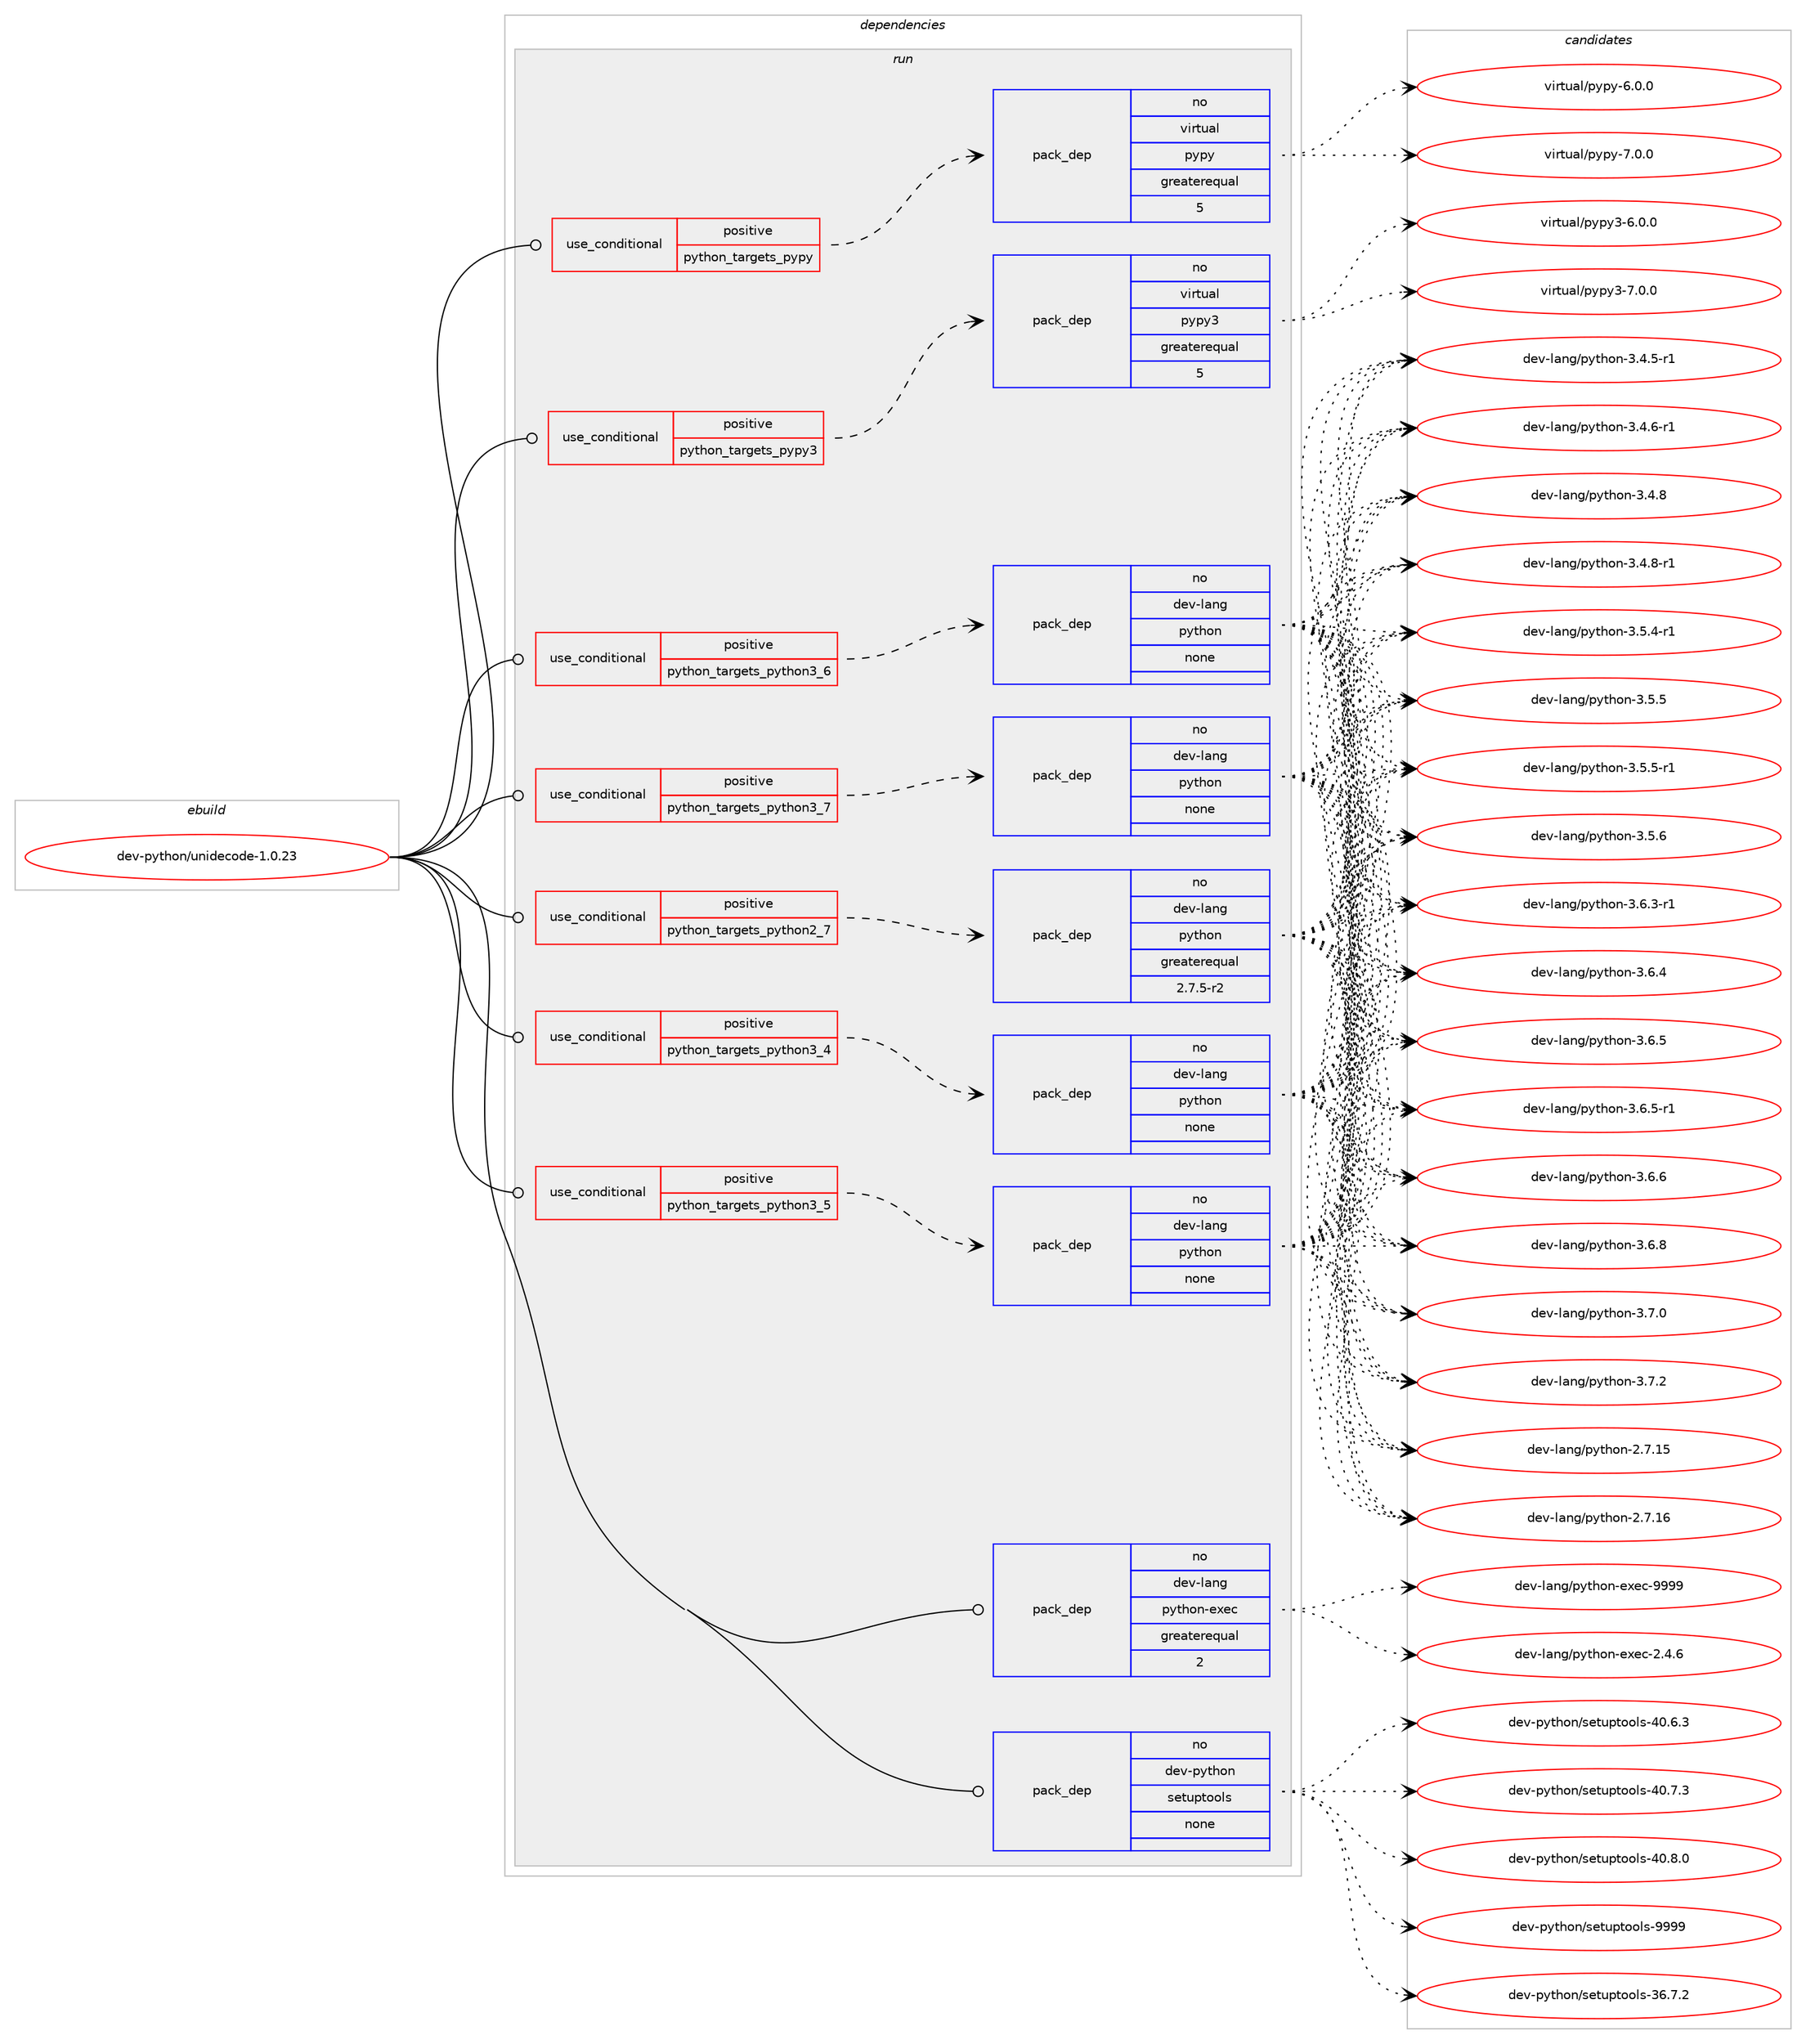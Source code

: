 digraph prolog {

# *************
# Graph options
# *************

newrank=true;
concentrate=true;
compound=true;
graph [rankdir=LR,fontname=Helvetica,fontsize=10,ranksep=1.5];#, ranksep=2.5, nodesep=0.2];
edge  [arrowhead=vee];
node  [fontname=Helvetica,fontsize=10];

# **********
# The ebuild
# **********

subgraph cluster_leftcol {
color=gray;
rank=same;
label=<<i>ebuild</i>>;
id [label="dev-python/unidecode-1.0.23", color=red, width=4, href="../dev-python/unidecode-1.0.23.svg"];
}

# ****************
# The dependencies
# ****************

subgraph cluster_midcol {
color=gray;
label=<<i>dependencies</i>>;
subgraph cluster_compile {
fillcolor="#eeeeee";
style=filled;
label=<<i>compile</i>>;
}
subgraph cluster_compileandrun {
fillcolor="#eeeeee";
style=filled;
label=<<i>compile and run</i>>;
}
subgraph cluster_run {
fillcolor="#eeeeee";
style=filled;
label=<<i>run</i>>;
subgraph cond386261 {
dependency1446280 [label=<<TABLE BORDER="0" CELLBORDER="1" CELLSPACING="0" CELLPADDING="4"><TR><TD ROWSPAN="3" CELLPADDING="10">use_conditional</TD></TR><TR><TD>positive</TD></TR><TR><TD>python_targets_pypy</TD></TR></TABLE>>, shape=none, color=red];
subgraph pack1036650 {
dependency1446281 [label=<<TABLE BORDER="0" CELLBORDER="1" CELLSPACING="0" CELLPADDING="4" WIDTH="220"><TR><TD ROWSPAN="6" CELLPADDING="30">pack_dep</TD></TR><TR><TD WIDTH="110">no</TD></TR><TR><TD>virtual</TD></TR><TR><TD>pypy</TD></TR><TR><TD>greaterequal</TD></TR><TR><TD>5</TD></TR></TABLE>>, shape=none, color=blue];
}
dependency1446280:e -> dependency1446281:w [weight=20,style="dashed",arrowhead="vee"];
}
id:e -> dependency1446280:w [weight=20,style="solid",arrowhead="odot"];
subgraph cond386262 {
dependency1446282 [label=<<TABLE BORDER="0" CELLBORDER="1" CELLSPACING="0" CELLPADDING="4"><TR><TD ROWSPAN="3" CELLPADDING="10">use_conditional</TD></TR><TR><TD>positive</TD></TR><TR><TD>python_targets_pypy3</TD></TR></TABLE>>, shape=none, color=red];
subgraph pack1036651 {
dependency1446283 [label=<<TABLE BORDER="0" CELLBORDER="1" CELLSPACING="0" CELLPADDING="4" WIDTH="220"><TR><TD ROWSPAN="6" CELLPADDING="30">pack_dep</TD></TR><TR><TD WIDTH="110">no</TD></TR><TR><TD>virtual</TD></TR><TR><TD>pypy3</TD></TR><TR><TD>greaterequal</TD></TR><TR><TD>5</TD></TR></TABLE>>, shape=none, color=blue];
}
dependency1446282:e -> dependency1446283:w [weight=20,style="dashed",arrowhead="vee"];
}
id:e -> dependency1446282:w [weight=20,style="solid",arrowhead="odot"];
subgraph cond386263 {
dependency1446284 [label=<<TABLE BORDER="0" CELLBORDER="1" CELLSPACING="0" CELLPADDING="4"><TR><TD ROWSPAN="3" CELLPADDING="10">use_conditional</TD></TR><TR><TD>positive</TD></TR><TR><TD>python_targets_python2_7</TD></TR></TABLE>>, shape=none, color=red];
subgraph pack1036652 {
dependency1446285 [label=<<TABLE BORDER="0" CELLBORDER="1" CELLSPACING="0" CELLPADDING="4" WIDTH="220"><TR><TD ROWSPAN="6" CELLPADDING="30">pack_dep</TD></TR><TR><TD WIDTH="110">no</TD></TR><TR><TD>dev-lang</TD></TR><TR><TD>python</TD></TR><TR><TD>greaterequal</TD></TR><TR><TD>2.7.5-r2</TD></TR></TABLE>>, shape=none, color=blue];
}
dependency1446284:e -> dependency1446285:w [weight=20,style="dashed",arrowhead="vee"];
}
id:e -> dependency1446284:w [weight=20,style="solid",arrowhead="odot"];
subgraph cond386264 {
dependency1446286 [label=<<TABLE BORDER="0" CELLBORDER="1" CELLSPACING="0" CELLPADDING="4"><TR><TD ROWSPAN="3" CELLPADDING="10">use_conditional</TD></TR><TR><TD>positive</TD></TR><TR><TD>python_targets_python3_4</TD></TR></TABLE>>, shape=none, color=red];
subgraph pack1036653 {
dependency1446287 [label=<<TABLE BORDER="0" CELLBORDER="1" CELLSPACING="0" CELLPADDING="4" WIDTH="220"><TR><TD ROWSPAN="6" CELLPADDING="30">pack_dep</TD></TR><TR><TD WIDTH="110">no</TD></TR><TR><TD>dev-lang</TD></TR><TR><TD>python</TD></TR><TR><TD>none</TD></TR><TR><TD></TD></TR></TABLE>>, shape=none, color=blue];
}
dependency1446286:e -> dependency1446287:w [weight=20,style="dashed",arrowhead="vee"];
}
id:e -> dependency1446286:w [weight=20,style="solid",arrowhead="odot"];
subgraph cond386265 {
dependency1446288 [label=<<TABLE BORDER="0" CELLBORDER="1" CELLSPACING="0" CELLPADDING="4"><TR><TD ROWSPAN="3" CELLPADDING="10">use_conditional</TD></TR><TR><TD>positive</TD></TR><TR><TD>python_targets_python3_5</TD></TR></TABLE>>, shape=none, color=red];
subgraph pack1036654 {
dependency1446289 [label=<<TABLE BORDER="0" CELLBORDER="1" CELLSPACING="0" CELLPADDING="4" WIDTH="220"><TR><TD ROWSPAN="6" CELLPADDING="30">pack_dep</TD></TR><TR><TD WIDTH="110">no</TD></TR><TR><TD>dev-lang</TD></TR><TR><TD>python</TD></TR><TR><TD>none</TD></TR><TR><TD></TD></TR></TABLE>>, shape=none, color=blue];
}
dependency1446288:e -> dependency1446289:w [weight=20,style="dashed",arrowhead="vee"];
}
id:e -> dependency1446288:w [weight=20,style="solid",arrowhead="odot"];
subgraph cond386266 {
dependency1446290 [label=<<TABLE BORDER="0" CELLBORDER="1" CELLSPACING="0" CELLPADDING="4"><TR><TD ROWSPAN="3" CELLPADDING="10">use_conditional</TD></TR><TR><TD>positive</TD></TR><TR><TD>python_targets_python3_6</TD></TR></TABLE>>, shape=none, color=red];
subgraph pack1036655 {
dependency1446291 [label=<<TABLE BORDER="0" CELLBORDER="1" CELLSPACING="0" CELLPADDING="4" WIDTH="220"><TR><TD ROWSPAN="6" CELLPADDING="30">pack_dep</TD></TR><TR><TD WIDTH="110">no</TD></TR><TR><TD>dev-lang</TD></TR><TR><TD>python</TD></TR><TR><TD>none</TD></TR><TR><TD></TD></TR></TABLE>>, shape=none, color=blue];
}
dependency1446290:e -> dependency1446291:w [weight=20,style="dashed",arrowhead="vee"];
}
id:e -> dependency1446290:w [weight=20,style="solid",arrowhead="odot"];
subgraph cond386267 {
dependency1446292 [label=<<TABLE BORDER="0" CELLBORDER="1" CELLSPACING="0" CELLPADDING="4"><TR><TD ROWSPAN="3" CELLPADDING="10">use_conditional</TD></TR><TR><TD>positive</TD></TR><TR><TD>python_targets_python3_7</TD></TR></TABLE>>, shape=none, color=red];
subgraph pack1036656 {
dependency1446293 [label=<<TABLE BORDER="0" CELLBORDER="1" CELLSPACING="0" CELLPADDING="4" WIDTH="220"><TR><TD ROWSPAN="6" CELLPADDING="30">pack_dep</TD></TR><TR><TD WIDTH="110">no</TD></TR><TR><TD>dev-lang</TD></TR><TR><TD>python</TD></TR><TR><TD>none</TD></TR><TR><TD></TD></TR></TABLE>>, shape=none, color=blue];
}
dependency1446292:e -> dependency1446293:w [weight=20,style="dashed",arrowhead="vee"];
}
id:e -> dependency1446292:w [weight=20,style="solid",arrowhead="odot"];
subgraph pack1036657 {
dependency1446294 [label=<<TABLE BORDER="0" CELLBORDER="1" CELLSPACING="0" CELLPADDING="4" WIDTH="220"><TR><TD ROWSPAN="6" CELLPADDING="30">pack_dep</TD></TR><TR><TD WIDTH="110">no</TD></TR><TR><TD>dev-lang</TD></TR><TR><TD>python-exec</TD></TR><TR><TD>greaterequal</TD></TR><TR><TD>2</TD></TR></TABLE>>, shape=none, color=blue];
}
id:e -> dependency1446294:w [weight=20,style="solid",arrowhead="odot"];
subgraph pack1036658 {
dependency1446295 [label=<<TABLE BORDER="0" CELLBORDER="1" CELLSPACING="0" CELLPADDING="4" WIDTH="220"><TR><TD ROWSPAN="6" CELLPADDING="30">pack_dep</TD></TR><TR><TD WIDTH="110">no</TD></TR><TR><TD>dev-python</TD></TR><TR><TD>setuptools</TD></TR><TR><TD>none</TD></TR><TR><TD></TD></TR></TABLE>>, shape=none, color=blue];
}
id:e -> dependency1446295:w [weight=20,style="solid",arrowhead="odot"];
}
}

# **************
# The candidates
# **************

subgraph cluster_choices {
rank=same;
color=gray;
label=<<i>candidates</i>>;

subgraph choice1036650 {
color=black;
nodesep=1;
choice1181051141161179710847112121112121455446484648 [label="virtual/pypy-6.0.0", color=red, width=4,href="../virtual/pypy-6.0.0.svg"];
choice1181051141161179710847112121112121455546484648 [label="virtual/pypy-7.0.0", color=red, width=4,href="../virtual/pypy-7.0.0.svg"];
dependency1446281:e -> choice1181051141161179710847112121112121455446484648:w [style=dotted,weight="100"];
dependency1446281:e -> choice1181051141161179710847112121112121455546484648:w [style=dotted,weight="100"];
}
subgraph choice1036651 {
color=black;
nodesep=1;
choice118105114116117971084711212111212151455446484648 [label="virtual/pypy3-6.0.0", color=red, width=4,href="../virtual/pypy3-6.0.0.svg"];
choice118105114116117971084711212111212151455546484648 [label="virtual/pypy3-7.0.0", color=red, width=4,href="../virtual/pypy3-7.0.0.svg"];
dependency1446283:e -> choice118105114116117971084711212111212151455446484648:w [style=dotted,weight="100"];
dependency1446283:e -> choice118105114116117971084711212111212151455546484648:w [style=dotted,weight="100"];
}
subgraph choice1036652 {
color=black;
nodesep=1;
choice10010111845108971101034711212111610411111045504655464953 [label="dev-lang/python-2.7.15", color=red, width=4,href="../dev-lang/python-2.7.15.svg"];
choice10010111845108971101034711212111610411111045504655464954 [label="dev-lang/python-2.7.16", color=red, width=4,href="../dev-lang/python-2.7.16.svg"];
choice1001011184510897110103471121211161041111104551465246534511449 [label="dev-lang/python-3.4.5-r1", color=red, width=4,href="../dev-lang/python-3.4.5-r1.svg"];
choice1001011184510897110103471121211161041111104551465246544511449 [label="dev-lang/python-3.4.6-r1", color=red, width=4,href="../dev-lang/python-3.4.6-r1.svg"];
choice100101118451089711010347112121116104111110455146524656 [label="dev-lang/python-3.4.8", color=red, width=4,href="../dev-lang/python-3.4.8.svg"];
choice1001011184510897110103471121211161041111104551465246564511449 [label="dev-lang/python-3.4.8-r1", color=red, width=4,href="../dev-lang/python-3.4.8-r1.svg"];
choice1001011184510897110103471121211161041111104551465346524511449 [label="dev-lang/python-3.5.4-r1", color=red, width=4,href="../dev-lang/python-3.5.4-r1.svg"];
choice100101118451089711010347112121116104111110455146534653 [label="dev-lang/python-3.5.5", color=red, width=4,href="../dev-lang/python-3.5.5.svg"];
choice1001011184510897110103471121211161041111104551465346534511449 [label="dev-lang/python-3.5.5-r1", color=red, width=4,href="../dev-lang/python-3.5.5-r1.svg"];
choice100101118451089711010347112121116104111110455146534654 [label="dev-lang/python-3.5.6", color=red, width=4,href="../dev-lang/python-3.5.6.svg"];
choice1001011184510897110103471121211161041111104551465446514511449 [label="dev-lang/python-3.6.3-r1", color=red, width=4,href="../dev-lang/python-3.6.3-r1.svg"];
choice100101118451089711010347112121116104111110455146544652 [label="dev-lang/python-3.6.4", color=red, width=4,href="../dev-lang/python-3.6.4.svg"];
choice100101118451089711010347112121116104111110455146544653 [label="dev-lang/python-3.6.5", color=red, width=4,href="../dev-lang/python-3.6.5.svg"];
choice1001011184510897110103471121211161041111104551465446534511449 [label="dev-lang/python-3.6.5-r1", color=red, width=4,href="../dev-lang/python-3.6.5-r1.svg"];
choice100101118451089711010347112121116104111110455146544654 [label="dev-lang/python-3.6.6", color=red, width=4,href="../dev-lang/python-3.6.6.svg"];
choice100101118451089711010347112121116104111110455146544656 [label="dev-lang/python-3.6.8", color=red, width=4,href="../dev-lang/python-3.6.8.svg"];
choice100101118451089711010347112121116104111110455146554648 [label="dev-lang/python-3.7.0", color=red, width=4,href="../dev-lang/python-3.7.0.svg"];
choice100101118451089711010347112121116104111110455146554650 [label="dev-lang/python-3.7.2", color=red, width=4,href="../dev-lang/python-3.7.2.svg"];
dependency1446285:e -> choice10010111845108971101034711212111610411111045504655464953:w [style=dotted,weight="100"];
dependency1446285:e -> choice10010111845108971101034711212111610411111045504655464954:w [style=dotted,weight="100"];
dependency1446285:e -> choice1001011184510897110103471121211161041111104551465246534511449:w [style=dotted,weight="100"];
dependency1446285:e -> choice1001011184510897110103471121211161041111104551465246544511449:w [style=dotted,weight="100"];
dependency1446285:e -> choice100101118451089711010347112121116104111110455146524656:w [style=dotted,weight="100"];
dependency1446285:e -> choice1001011184510897110103471121211161041111104551465246564511449:w [style=dotted,weight="100"];
dependency1446285:e -> choice1001011184510897110103471121211161041111104551465346524511449:w [style=dotted,weight="100"];
dependency1446285:e -> choice100101118451089711010347112121116104111110455146534653:w [style=dotted,weight="100"];
dependency1446285:e -> choice1001011184510897110103471121211161041111104551465346534511449:w [style=dotted,weight="100"];
dependency1446285:e -> choice100101118451089711010347112121116104111110455146534654:w [style=dotted,weight="100"];
dependency1446285:e -> choice1001011184510897110103471121211161041111104551465446514511449:w [style=dotted,weight="100"];
dependency1446285:e -> choice100101118451089711010347112121116104111110455146544652:w [style=dotted,weight="100"];
dependency1446285:e -> choice100101118451089711010347112121116104111110455146544653:w [style=dotted,weight="100"];
dependency1446285:e -> choice1001011184510897110103471121211161041111104551465446534511449:w [style=dotted,weight="100"];
dependency1446285:e -> choice100101118451089711010347112121116104111110455146544654:w [style=dotted,weight="100"];
dependency1446285:e -> choice100101118451089711010347112121116104111110455146544656:w [style=dotted,weight="100"];
dependency1446285:e -> choice100101118451089711010347112121116104111110455146554648:w [style=dotted,weight="100"];
dependency1446285:e -> choice100101118451089711010347112121116104111110455146554650:w [style=dotted,weight="100"];
}
subgraph choice1036653 {
color=black;
nodesep=1;
choice10010111845108971101034711212111610411111045504655464953 [label="dev-lang/python-2.7.15", color=red, width=4,href="../dev-lang/python-2.7.15.svg"];
choice10010111845108971101034711212111610411111045504655464954 [label="dev-lang/python-2.7.16", color=red, width=4,href="../dev-lang/python-2.7.16.svg"];
choice1001011184510897110103471121211161041111104551465246534511449 [label="dev-lang/python-3.4.5-r1", color=red, width=4,href="../dev-lang/python-3.4.5-r1.svg"];
choice1001011184510897110103471121211161041111104551465246544511449 [label="dev-lang/python-3.4.6-r1", color=red, width=4,href="../dev-lang/python-3.4.6-r1.svg"];
choice100101118451089711010347112121116104111110455146524656 [label="dev-lang/python-3.4.8", color=red, width=4,href="../dev-lang/python-3.4.8.svg"];
choice1001011184510897110103471121211161041111104551465246564511449 [label="dev-lang/python-3.4.8-r1", color=red, width=4,href="../dev-lang/python-3.4.8-r1.svg"];
choice1001011184510897110103471121211161041111104551465346524511449 [label="dev-lang/python-3.5.4-r1", color=red, width=4,href="../dev-lang/python-3.5.4-r1.svg"];
choice100101118451089711010347112121116104111110455146534653 [label="dev-lang/python-3.5.5", color=red, width=4,href="../dev-lang/python-3.5.5.svg"];
choice1001011184510897110103471121211161041111104551465346534511449 [label="dev-lang/python-3.5.5-r1", color=red, width=4,href="../dev-lang/python-3.5.5-r1.svg"];
choice100101118451089711010347112121116104111110455146534654 [label="dev-lang/python-3.5.6", color=red, width=4,href="../dev-lang/python-3.5.6.svg"];
choice1001011184510897110103471121211161041111104551465446514511449 [label="dev-lang/python-3.6.3-r1", color=red, width=4,href="../dev-lang/python-3.6.3-r1.svg"];
choice100101118451089711010347112121116104111110455146544652 [label="dev-lang/python-3.6.4", color=red, width=4,href="../dev-lang/python-3.6.4.svg"];
choice100101118451089711010347112121116104111110455146544653 [label="dev-lang/python-3.6.5", color=red, width=4,href="../dev-lang/python-3.6.5.svg"];
choice1001011184510897110103471121211161041111104551465446534511449 [label="dev-lang/python-3.6.5-r1", color=red, width=4,href="../dev-lang/python-3.6.5-r1.svg"];
choice100101118451089711010347112121116104111110455146544654 [label="dev-lang/python-3.6.6", color=red, width=4,href="../dev-lang/python-3.6.6.svg"];
choice100101118451089711010347112121116104111110455146544656 [label="dev-lang/python-3.6.8", color=red, width=4,href="../dev-lang/python-3.6.8.svg"];
choice100101118451089711010347112121116104111110455146554648 [label="dev-lang/python-3.7.0", color=red, width=4,href="../dev-lang/python-3.7.0.svg"];
choice100101118451089711010347112121116104111110455146554650 [label="dev-lang/python-3.7.2", color=red, width=4,href="../dev-lang/python-3.7.2.svg"];
dependency1446287:e -> choice10010111845108971101034711212111610411111045504655464953:w [style=dotted,weight="100"];
dependency1446287:e -> choice10010111845108971101034711212111610411111045504655464954:w [style=dotted,weight="100"];
dependency1446287:e -> choice1001011184510897110103471121211161041111104551465246534511449:w [style=dotted,weight="100"];
dependency1446287:e -> choice1001011184510897110103471121211161041111104551465246544511449:w [style=dotted,weight="100"];
dependency1446287:e -> choice100101118451089711010347112121116104111110455146524656:w [style=dotted,weight="100"];
dependency1446287:e -> choice1001011184510897110103471121211161041111104551465246564511449:w [style=dotted,weight="100"];
dependency1446287:e -> choice1001011184510897110103471121211161041111104551465346524511449:w [style=dotted,weight="100"];
dependency1446287:e -> choice100101118451089711010347112121116104111110455146534653:w [style=dotted,weight="100"];
dependency1446287:e -> choice1001011184510897110103471121211161041111104551465346534511449:w [style=dotted,weight="100"];
dependency1446287:e -> choice100101118451089711010347112121116104111110455146534654:w [style=dotted,weight="100"];
dependency1446287:e -> choice1001011184510897110103471121211161041111104551465446514511449:w [style=dotted,weight="100"];
dependency1446287:e -> choice100101118451089711010347112121116104111110455146544652:w [style=dotted,weight="100"];
dependency1446287:e -> choice100101118451089711010347112121116104111110455146544653:w [style=dotted,weight="100"];
dependency1446287:e -> choice1001011184510897110103471121211161041111104551465446534511449:w [style=dotted,weight="100"];
dependency1446287:e -> choice100101118451089711010347112121116104111110455146544654:w [style=dotted,weight="100"];
dependency1446287:e -> choice100101118451089711010347112121116104111110455146544656:w [style=dotted,weight="100"];
dependency1446287:e -> choice100101118451089711010347112121116104111110455146554648:w [style=dotted,weight="100"];
dependency1446287:e -> choice100101118451089711010347112121116104111110455146554650:w [style=dotted,weight="100"];
}
subgraph choice1036654 {
color=black;
nodesep=1;
choice10010111845108971101034711212111610411111045504655464953 [label="dev-lang/python-2.7.15", color=red, width=4,href="../dev-lang/python-2.7.15.svg"];
choice10010111845108971101034711212111610411111045504655464954 [label="dev-lang/python-2.7.16", color=red, width=4,href="../dev-lang/python-2.7.16.svg"];
choice1001011184510897110103471121211161041111104551465246534511449 [label="dev-lang/python-3.4.5-r1", color=red, width=4,href="../dev-lang/python-3.4.5-r1.svg"];
choice1001011184510897110103471121211161041111104551465246544511449 [label="dev-lang/python-3.4.6-r1", color=red, width=4,href="../dev-lang/python-3.4.6-r1.svg"];
choice100101118451089711010347112121116104111110455146524656 [label="dev-lang/python-3.4.8", color=red, width=4,href="../dev-lang/python-3.4.8.svg"];
choice1001011184510897110103471121211161041111104551465246564511449 [label="dev-lang/python-3.4.8-r1", color=red, width=4,href="../dev-lang/python-3.4.8-r1.svg"];
choice1001011184510897110103471121211161041111104551465346524511449 [label="dev-lang/python-3.5.4-r1", color=red, width=4,href="../dev-lang/python-3.5.4-r1.svg"];
choice100101118451089711010347112121116104111110455146534653 [label="dev-lang/python-3.5.5", color=red, width=4,href="../dev-lang/python-3.5.5.svg"];
choice1001011184510897110103471121211161041111104551465346534511449 [label="dev-lang/python-3.5.5-r1", color=red, width=4,href="../dev-lang/python-3.5.5-r1.svg"];
choice100101118451089711010347112121116104111110455146534654 [label="dev-lang/python-3.5.6", color=red, width=4,href="../dev-lang/python-3.5.6.svg"];
choice1001011184510897110103471121211161041111104551465446514511449 [label="dev-lang/python-3.6.3-r1", color=red, width=4,href="../dev-lang/python-3.6.3-r1.svg"];
choice100101118451089711010347112121116104111110455146544652 [label="dev-lang/python-3.6.4", color=red, width=4,href="../dev-lang/python-3.6.4.svg"];
choice100101118451089711010347112121116104111110455146544653 [label="dev-lang/python-3.6.5", color=red, width=4,href="../dev-lang/python-3.6.5.svg"];
choice1001011184510897110103471121211161041111104551465446534511449 [label="dev-lang/python-3.6.5-r1", color=red, width=4,href="../dev-lang/python-3.6.5-r1.svg"];
choice100101118451089711010347112121116104111110455146544654 [label="dev-lang/python-3.6.6", color=red, width=4,href="../dev-lang/python-3.6.6.svg"];
choice100101118451089711010347112121116104111110455146544656 [label="dev-lang/python-3.6.8", color=red, width=4,href="../dev-lang/python-3.6.8.svg"];
choice100101118451089711010347112121116104111110455146554648 [label="dev-lang/python-3.7.0", color=red, width=4,href="../dev-lang/python-3.7.0.svg"];
choice100101118451089711010347112121116104111110455146554650 [label="dev-lang/python-3.7.2", color=red, width=4,href="../dev-lang/python-3.7.2.svg"];
dependency1446289:e -> choice10010111845108971101034711212111610411111045504655464953:w [style=dotted,weight="100"];
dependency1446289:e -> choice10010111845108971101034711212111610411111045504655464954:w [style=dotted,weight="100"];
dependency1446289:e -> choice1001011184510897110103471121211161041111104551465246534511449:w [style=dotted,weight="100"];
dependency1446289:e -> choice1001011184510897110103471121211161041111104551465246544511449:w [style=dotted,weight="100"];
dependency1446289:e -> choice100101118451089711010347112121116104111110455146524656:w [style=dotted,weight="100"];
dependency1446289:e -> choice1001011184510897110103471121211161041111104551465246564511449:w [style=dotted,weight="100"];
dependency1446289:e -> choice1001011184510897110103471121211161041111104551465346524511449:w [style=dotted,weight="100"];
dependency1446289:e -> choice100101118451089711010347112121116104111110455146534653:w [style=dotted,weight="100"];
dependency1446289:e -> choice1001011184510897110103471121211161041111104551465346534511449:w [style=dotted,weight="100"];
dependency1446289:e -> choice100101118451089711010347112121116104111110455146534654:w [style=dotted,weight="100"];
dependency1446289:e -> choice1001011184510897110103471121211161041111104551465446514511449:w [style=dotted,weight="100"];
dependency1446289:e -> choice100101118451089711010347112121116104111110455146544652:w [style=dotted,weight="100"];
dependency1446289:e -> choice100101118451089711010347112121116104111110455146544653:w [style=dotted,weight="100"];
dependency1446289:e -> choice1001011184510897110103471121211161041111104551465446534511449:w [style=dotted,weight="100"];
dependency1446289:e -> choice100101118451089711010347112121116104111110455146544654:w [style=dotted,weight="100"];
dependency1446289:e -> choice100101118451089711010347112121116104111110455146544656:w [style=dotted,weight="100"];
dependency1446289:e -> choice100101118451089711010347112121116104111110455146554648:w [style=dotted,weight="100"];
dependency1446289:e -> choice100101118451089711010347112121116104111110455146554650:w [style=dotted,weight="100"];
}
subgraph choice1036655 {
color=black;
nodesep=1;
choice10010111845108971101034711212111610411111045504655464953 [label="dev-lang/python-2.7.15", color=red, width=4,href="../dev-lang/python-2.7.15.svg"];
choice10010111845108971101034711212111610411111045504655464954 [label="dev-lang/python-2.7.16", color=red, width=4,href="../dev-lang/python-2.7.16.svg"];
choice1001011184510897110103471121211161041111104551465246534511449 [label="dev-lang/python-3.4.5-r1", color=red, width=4,href="../dev-lang/python-3.4.5-r1.svg"];
choice1001011184510897110103471121211161041111104551465246544511449 [label="dev-lang/python-3.4.6-r1", color=red, width=4,href="../dev-lang/python-3.4.6-r1.svg"];
choice100101118451089711010347112121116104111110455146524656 [label="dev-lang/python-3.4.8", color=red, width=4,href="../dev-lang/python-3.4.8.svg"];
choice1001011184510897110103471121211161041111104551465246564511449 [label="dev-lang/python-3.4.8-r1", color=red, width=4,href="../dev-lang/python-3.4.8-r1.svg"];
choice1001011184510897110103471121211161041111104551465346524511449 [label="dev-lang/python-3.5.4-r1", color=red, width=4,href="../dev-lang/python-3.5.4-r1.svg"];
choice100101118451089711010347112121116104111110455146534653 [label="dev-lang/python-3.5.5", color=red, width=4,href="../dev-lang/python-3.5.5.svg"];
choice1001011184510897110103471121211161041111104551465346534511449 [label="dev-lang/python-3.5.5-r1", color=red, width=4,href="../dev-lang/python-3.5.5-r1.svg"];
choice100101118451089711010347112121116104111110455146534654 [label="dev-lang/python-3.5.6", color=red, width=4,href="../dev-lang/python-3.5.6.svg"];
choice1001011184510897110103471121211161041111104551465446514511449 [label="dev-lang/python-3.6.3-r1", color=red, width=4,href="../dev-lang/python-3.6.3-r1.svg"];
choice100101118451089711010347112121116104111110455146544652 [label="dev-lang/python-3.6.4", color=red, width=4,href="../dev-lang/python-3.6.4.svg"];
choice100101118451089711010347112121116104111110455146544653 [label="dev-lang/python-3.6.5", color=red, width=4,href="../dev-lang/python-3.6.5.svg"];
choice1001011184510897110103471121211161041111104551465446534511449 [label="dev-lang/python-3.6.5-r1", color=red, width=4,href="../dev-lang/python-3.6.5-r1.svg"];
choice100101118451089711010347112121116104111110455146544654 [label="dev-lang/python-3.6.6", color=red, width=4,href="../dev-lang/python-3.6.6.svg"];
choice100101118451089711010347112121116104111110455146544656 [label="dev-lang/python-3.6.8", color=red, width=4,href="../dev-lang/python-3.6.8.svg"];
choice100101118451089711010347112121116104111110455146554648 [label="dev-lang/python-3.7.0", color=red, width=4,href="../dev-lang/python-3.7.0.svg"];
choice100101118451089711010347112121116104111110455146554650 [label="dev-lang/python-3.7.2", color=red, width=4,href="../dev-lang/python-3.7.2.svg"];
dependency1446291:e -> choice10010111845108971101034711212111610411111045504655464953:w [style=dotted,weight="100"];
dependency1446291:e -> choice10010111845108971101034711212111610411111045504655464954:w [style=dotted,weight="100"];
dependency1446291:e -> choice1001011184510897110103471121211161041111104551465246534511449:w [style=dotted,weight="100"];
dependency1446291:e -> choice1001011184510897110103471121211161041111104551465246544511449:w [style=dotted,weight="100"];
dependency1446291:e -> choice100101118451089711010347112121116104111110455146524656:w [style=dotted,weight="100"];
dependency1446291:e -> choice1001011184510897110103471121211161041111104551465246564511449:w [style=dotted,weight="100"];
dependency1446291:e -> choice1001011184510897110103471121211161041111104551465346524511449:w [style=dotted,weight="100"];
dependency1446291:e -> choice100101118451089711010347112121116104111110455146534653:w [style=dotted,weight="100"];
dependency1446291:e -> choice1001011184510897110103471121211161041111104551465346534511449:w [style=dotted,weight="100"];
dependency1446291:e -> choice100101118451089711010347112121116104111110455146534654:w [style=dotted,weight="100"];
dependency1446291:e -> choice1001011184510897110103471121211161041111104551465446514511449:w [style=dotted,weight="100"];
dependency1446291:e -> choice100101118451089711010347112121116104111110455146544652:w [style=dotted,weight="100"];
dependency1446291:e -> choice100101118451089711010347112121116104111110455146544653:w [style=dotted,weight="100"];
dependency1446291:e -> choice1001011184510897110103471121211161041111104551465446534511449:w [style=dotted,weight="100"];
dependency1446291:e -> choice100101118451089711010347112121116104111110455146544654:w [style=dotted,weight="100"];
dependency1446291:e -> choice100101118451089711010347112121116104111110455146544656:w [style=dotted,weight="100"];
dependency1446291:e -> choice100101118451089711010347112121116104111110455146554648:w [style=dotted,weight="100"];
dependency1446291:e -> choice100101118451089711010347112121116104111110455146554650:w [style=dotted,weight="100"];
}
subgraph choice1036656 {
color=black;
nodesep=1;
choice10010111845108971101034711212111610411111045504655464953 [label="dev-lang/python-2.7.15", color=red, width=4,href="../dev-lang/python-2.7.15.svg"];
choice10010111845108971101034711212111610411111045504655464954 [label="dev-lang/python-2.7.16", color=red, width=4,href="../dev-lang/python-2.7.16.svg"];
choice1001011184510897110103471121211161041111104551465246534511449 [label="dev-lang/python-3.4.5-r1", color=red, width=4,href="../dev-lang/python-3.4.5-r1.svg"];
choice1001011184510897110103471121211161041111104551465246544511449 [label="dev-lang/python-3.4.6-r1", color=red, width=4,href="../dev-lang/python-3.4.6-r1.svg"];
choice100101118451089711010347112121116104111110455146524656 [label="dev-lang/python-3.4.8", color=red, width=4,href="../dev-lang/python-3.4.8.svg"];
choice1001011184510897110103471121211161041111104551465246564511449 [label="dev-lang/python-3.4.8-r1", color=red, width=4,href="../dev-lang/python-3.4.8-r1.svg"];
choice1001011184510897110103471121211161041111104551465346524511449 [label="dev-lang/python-3.5.4-r1", color=red, width=4,href="../dev-lang/python-3.5.4-r1.svg"];
choice100101118451089711010347112121116104111110455146534653 [label="dev-lang/python-3.5.5", color=red, width=4,href="../dev-lang/python-3.5.5.svg"];
choice1001011184510897110103471121211161041111104551465346534511449 [label="dev-lang/python-3.5.5-r1", color=red, width=4,href="../dev-lang/python-3.5.5-r1.svg"];
choice100101118451089711010347112121116104111110455146534654 [label="dev-lang/python-3.5.6", color=red, width=4,href="../dev-lang/python-3.5.6.svg"];
choice1001011184510897110103471121211161041111104551465446514511449 [label="dev-lang/python-3.6.3-r1", color=red, width=4,href="../dev-lang/python-3.6.3-r1.svg"];
choice100101118451089711010347112121116104111110455146544652 [label="dev-lang/python-3.6.4", color=red, width=4,href="../dev-lang/python-3.6.4.svg"];
choice100101118451089711010347112121116104111110455146544653 [label="dev-lang/python-3.6.5", color=red, width=4,href="../dev-lang/python-3.6.5.svg"];
choice1001011184510897110103471121211161041111104551465446534511449 [label="dev-lang/python-3.6.5-r1", color=red, width=4,href="../dev-lang/python-3.6.5-r1.svg"];
choice100101118451089711010347112121116104111110455146544654 [label="dev-lang/python-3.6.6", color=red, width=4,href="../dev-lang/python-3.6.6.svg"];
choice100101118451089711010347112121116104111110455146544656 [label="dev-lang/python-3.6.8", color=red, width=4,href="../dev-lang/python-3.6.8.svg"];
choice100101118451089711010347112121116104111110455146554648 [label="dev-lang/python-3.7.0", color=red, width=4,href="../dev-lang/python-3.7.0.svg"];
choice100101118451089711010347112121116104111110455146554650 [label="dev-lang/python-3.7.2", color=red, width=4,href="../dev-lang/python-3.7.2.svg"];
dependency1446293:e -> choice10010111845108971101034711212111610411111045504655464953:w [style=dotted,weight="100"];
dependency1446293:e -> choice10010111845108971101034711212111610411111045504655464954:w [style=dotted,weight="100"];
dependency1446293:e -> choice1001011184510897110103471121211161041111104551465246534511449:w [style=dotted,weight="100"];
dependency1446293:e -> choice1001011184510897110103471121211161041111104551465246544511449:w [style=dotted,weight="100"];
dependency1446293:e -> choice100101118451089711010347112121116104111110455146524656:w [style=dotted,weight="100"];
dependency1446293:e -> choice1001011184510897110103471121211161041111104551465246564511449:w [style=dotted,weight="100"];
dependency1446293:e -> choice1001011184510897110103471121211161041111104551465346524511449:w [style=dotted,weight="100"];
dependency1446293:e -> choice100101118451089711010347112121116104111110455146534653:w [style=dotted,weight="100"];
dependency1446293:e -> choice1001011184510897110103471121211161041111104551465346534511449:w [style=dotted,weight="100"];
dependency1446293:e -> choice100101118451089711010347112121116104111110455146534654:w [style=dotted,weight="100"];
dependency1446293:e -> choice1001011184510897110103471121211161041111104551465446514511449:w [style=dotted,weight="100"];
dependency1446293:e -> choice100101118451089711010347112121116104111110455146544652:w [style=dotted,weight="100"];
dependency1446293:e -> choice100101118451089711010347112121116104111110455146544653:w [style=dotted,weight="100"];
dependency1446293:e -> choice1001011184510897110103471121211161041111104551465446534511449:w [style=dotted,weight="100"];
dependency1446293:e -> choice100101118451089711010347112121116104111110455146544654:w [style=dotted,weight="100"];
dependency1446293:e -> choice100101118451089711010347112121116104111110455146544656:w [style=dotted,weight="100"];
dependency1446293:e -> choice100101118451089711010347112121116104111110455146554648:w [style=dotted,weight="100"];
dependency1446293:e -> choice100101118451089711010347112121116104111110455146554650:w [style=dotted,weight="100"];
}
subgraph choice1036657 {
color=black;
nodesep=1;
choice1001011184510897110103471121211161041111104510112010199455046524654 [label="dev-lang/python-exec-2.4.6", color=red, width=4,href="../dev-lang/python-exec-2.4.6.svg"];
choice10010111845108971101034711212111610411111045101120101994557575757 [label="dev-lang/python-exec-9999", color=red, width=4,href="../dev-lang/python-exec-9999.svg"];
dependency1446294:e -> choice1001011184510897110103471121211161041111104510112010199455046524654:w [style=dotted,weight="100"];
dependency1446294:e -> choice10010111845108971101034711212111610411111045101120101994557575757:w [style=dotted,weight="100"];
}
subgraph choice1036658 {
color=black;
nodesep=1;
choice100101118451121211161041111104711510111611711211611111110811545515446554650 [label="dev-python/setuptools-36.7.2", color=red, width=4,href="../dev-python/setuptools-36.7.2.svg"];
choice100101118451121211161041111104711510111611711211611111110811545524846544651 [label="dev-python/setuptools-40.6.3", color=red, width=4,href="../dev-python/setuptools-40.6.3.svg"];
choice100101118451121211161041111104711510111611711211611111110811545524846554651 [label="dev-python/setuptools-40.7.3", color=red, width=4,href="../dev-python/setuptools-40.7.3.svg"];
choice100101118451121211161041111104711510111611711211611111110811545524846564648 [label="dev-python/setuptools-40.8.0", color=red, width=4,href="../dev-python/setuptools-40.8.0.svg"];
choice10010111845112121116104111110471151011161171121161111111081154557575757 [label="dev-python/setuptools-9999", color=red, width=4,href="../dev-python/setuptools-9999.svg"];
dependency1446295:e -> choice100101118451121211161041111104711510111611711211611111110811545515446554650:w [style=dotted,weight="100"];
dependency1446295:e -> choice100101118451121211161041111104711510111611711211611111110811545524846544651:w [style=dotted,weight="100"];
dependency1446295:e -> choice100101118451121211161041111104711510111611711211611111110811545524846554651:w [style=dotted,weight="100"];
dependency1446295:e -> choice100101118451121211161041111104711510111611711211611111110811545524846564648:w [style=dotted,weight="100"];
dependency1446295:e -> choice10010111845112121116104111110471151011161171121161111111081154557575757:w [style=dotted,weight="100"];
}
}

}
